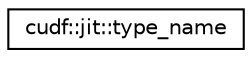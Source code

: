 digraph "Graphical Class Hierarchy"
{
 // LATEX_PDF_SIZE
  edge [fontname="Helvetica",fontsize="10",labelfontname="Helvetica",labelfontsize="10"];
  node [fontname="Helvetica",fontsize="10",shape=record];
  rankdir="LR";
  Node0 [label="cudf::jit::type_name",height=0.2,width=0.4,color="black", fillcolor="white", style="filled",URL="$structcudf_1_1jit_1_1type__name.html",tooltip="Functor to get type name in string."];
}
